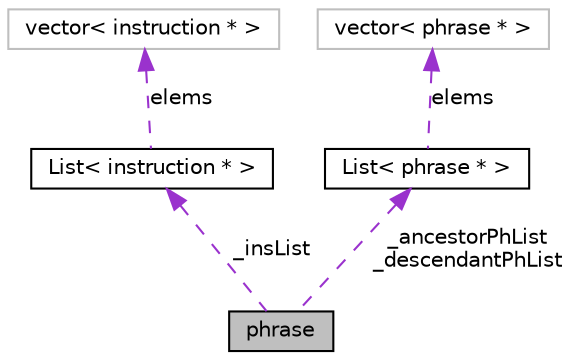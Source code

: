 digraph G
{
  edge [fontname="Helvetica",fontsize="10",labelfontname="Helvetica",labelfontsize="10"];
  node [fontname="Helvetica",fontsize="10",shape=record];
  Node1 [label="phrase",height=0.2,width=0.4,color="black", fillcolor="grey75", style="filled" fontcolor="black"];
  Node2 -> Node1 [dir=back,color="darkorchid3",fontsize="10",style="dashed",label="_insList",fontname="Helvetica"];
  Node2 [label="List\< instruction * \>",height=0.2,width=0.4,color="black", fillcolor="white", style="filled",URL="$classList.html"];
  Node3 -> Node2 [dir=back,color="darkorchid3",fontsize="10",style="dashed",label="elems",fontname="Helvetica"];
  Node3 [label="vector\< instruction * \>",height=0.2,width=0.4,color="grey75", fillcolor="white", style="filled"];
  Node4 -> Node1 [dir=back,color="darkorchid3",fontsize="10",style="dashed",label="_ancestorPhList\n_descendantPhList",fontname="Helvetica"];
  Node4 [label="List\< phrase * \>",height=0.2,width=0.4,color="black", fillcolor="white", style="filled",URL="$classList.html"];
  Node5 -> Node4 [dir=back,color="darkorchid3",fontsize="10",style="dashed",label="elems",fontname="Helvetica"];
  Node5 [label="vector\< phrase * \>",height=0.2,width=0.4,color="grey75", fillcolor="white", style="filled"];
}

